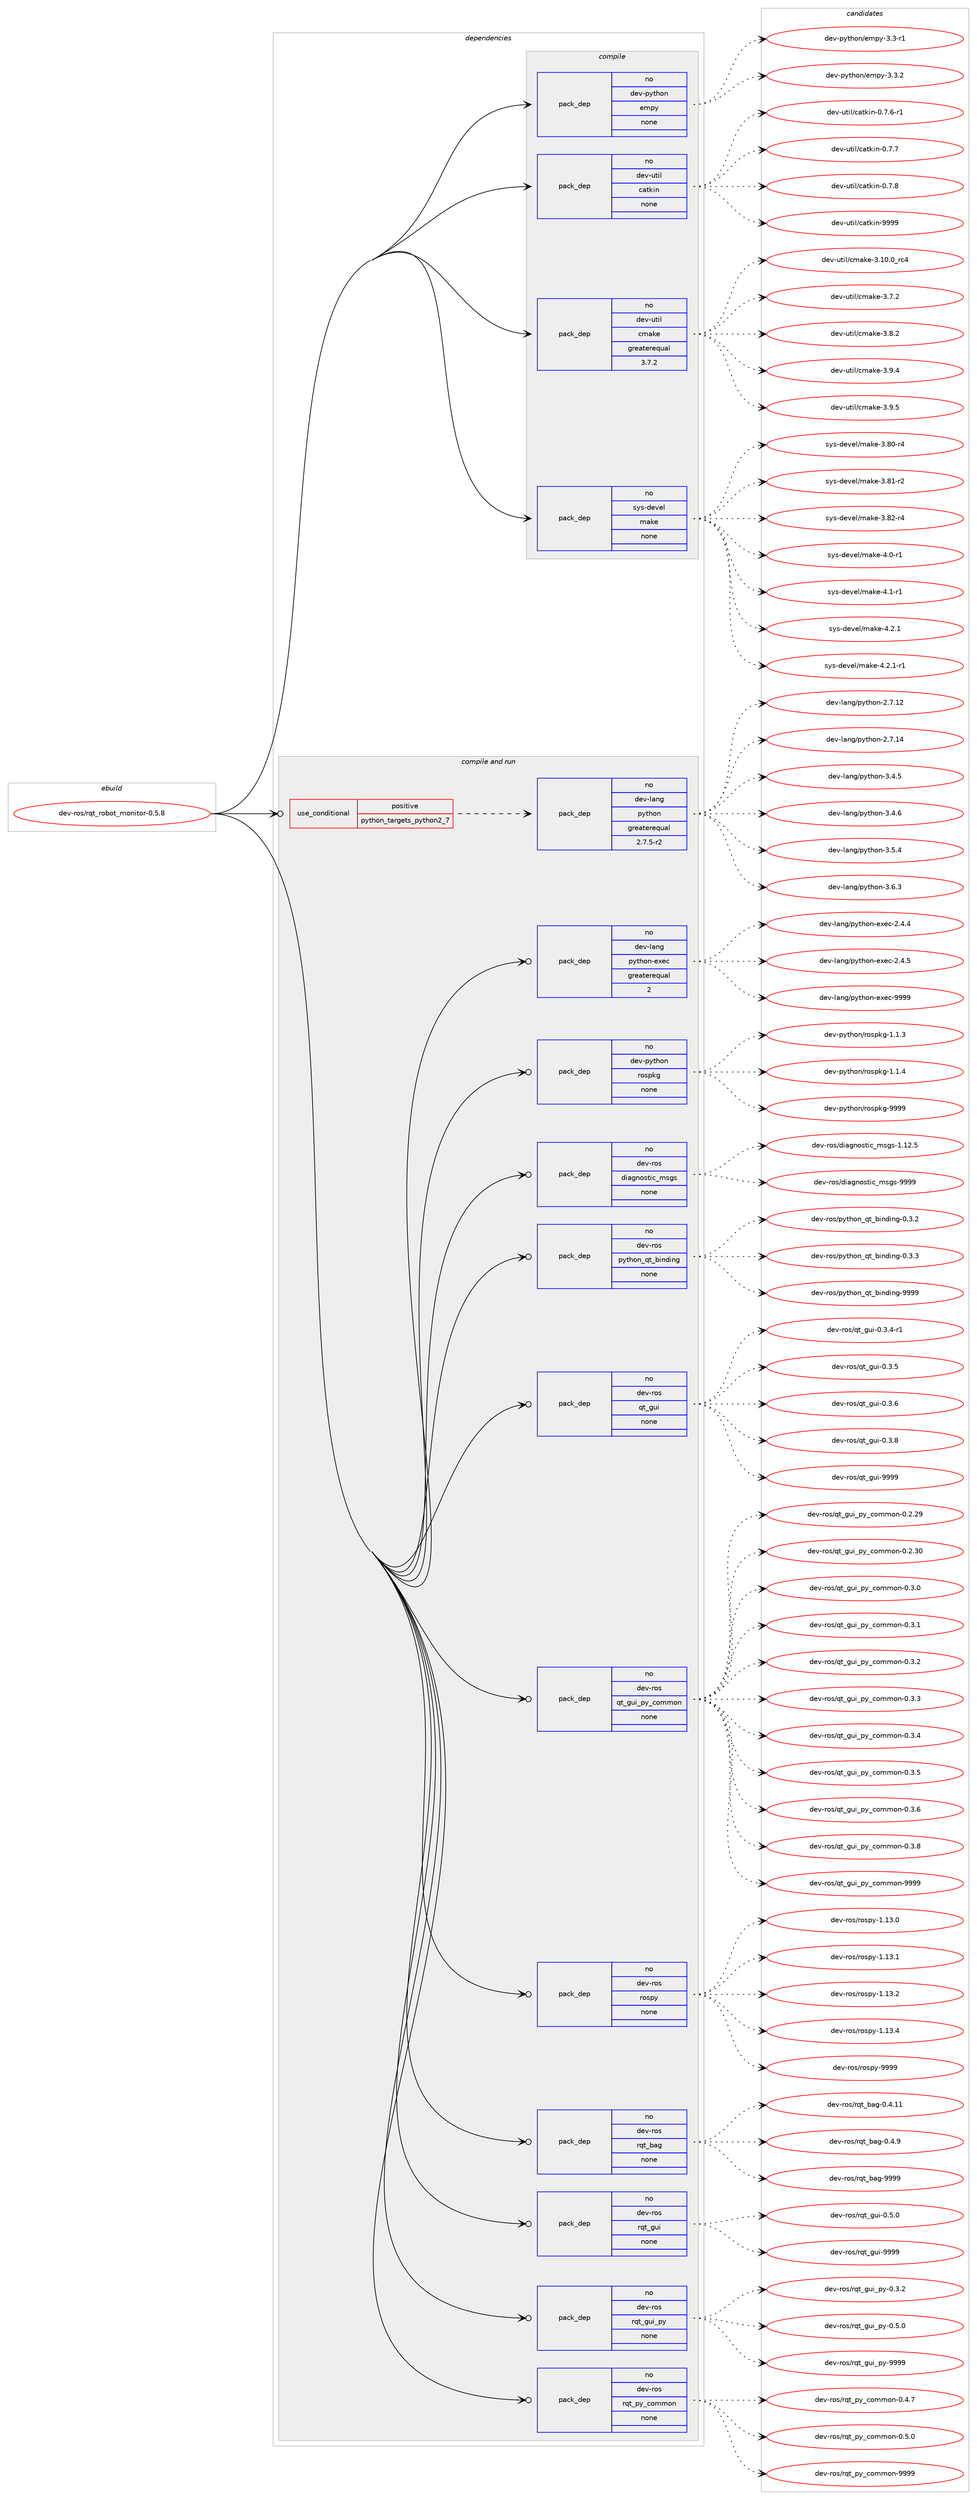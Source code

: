digraph prolog {

# *************
# Graph options
# *************

newrank=true;
concentrate=true;
compound=true;
graph [rankdir=LR,fontname=Helvetica,fontsize=10,ranksep=1.5];#, ranksep=2.5, nodesep=0.2];
edge  [arrowhead=vee];
node  [fontname=Helvetica,fontsize=10];

# **********
# The ebuild
# **********

subgraph cluster_leftcol {
color=gray;
rank=same;
label=<<i>ebuild</i>>;
id [label="dev-ros/rqt_robot_monitor-0.5.8", color=red, width=4, href="../dev-ros/rqt_robot_monitor-0.5.8.svg"];
}

# ****************
# The dependencies
# ****************

subgraph cluster_midcol {
color=gray;
label=<<i>dependencies</i>>;
subgraph cluster_compile {
fillcolor="#eeeeee";
style=filled;
label=<<i>compile</i>>;
subgraph pack162288 {
dependency213377 [label=<<TABLE BORDER="0" CELLBORDER="1" CELLSPACING="0" CELLPADDING="4" WIDTH="220"><TR><TD ROWSPAN="6" CELLPADDING="30">pack_dep</TD></TR><TR><TD WIDTH="110">no</TD></TR><TR><TD>dev-python</TD></TR><TR><TD>empy</TD></TR><TR><TD>none</TD></TR><TR><TD></TD></TR></TABLE>>, shape=none, color=blue];
}
id:e -> dependency213377:w [weight=20,style="solid",arrowhead="vee"];
subgraph pack162289 {
dependency213378 [label=<<TABLE BORDER="0" CELLBORDER="1" CELLSPACING="0" CELLPADDING="4" WIDTH="220"><TR><TD ROWSPAN="6" CELLPADDING="30">pack_dep</TD></TR><TR><TD WIDTH="110">no</TD></TR><TR><TD>dev-util</TD></TR><TR><TD>catkin</TD></TR><TR><TD>none</TD></TR><TR><TD></TD></TR></TABLE>>, shape=none, color=blue];
}
id:e -> dependency213378:w [weight=20,style="solid",arrowhead="vee"];
subgraph pack162290 {
dependency213379 [label=<<TABLE BORDER="0" CELLBORDER="1" CELLSPACING="0" CELLPADDING="4" WIDTH="220"><TR><TD ROWSPAN="6" CELLPADDING="30">pack_dep</TD></TR><TR><TD WIDTH="110">no</TD></TR><TR><TD>dev-util</TD></TR><TR><TD>cmake</TD></TR><TR><TD>greaterequal</TD></TR><TR><TD>3.7.2</TD></TR></TABLE>>, shape=none, color=blue];
}
id:e -> dependency213379:w [weight=20,style="solid",arrowhead="vee"];
subgraph pack162291 {
dependency213380 [label=<<TABLE BORDER="0" CELLBORDER="1" CELLSPACING="0" CELLPADDING="4" WIDTH="220"><TR><TD ROWSPAN="6" CELLPADDING="30">pack_dep</TD></TR><TR><TD WIDTH="110">no</TD></TR><TR><TD>sys-devel</TD></TR><TR><TD>make</TD></TR><TR><TD>none</TD></TR><TR><TD></TD></TR></TABLE>>, shape=none, color=blue];
}
id:e -> dependency213380:w [weight=20,style="solid",arrowhead="vee"];
}
subgraph cluster_compileandrun {
fillcolor="#eeeeee";
style=filled;
label=<<i>compile and run</i>>;
subgraph cond47099 {
dependency213381 [label=<<TABLE BORDER="0" CELLBORDER="1" CELLSPACING="0" CELLPADDING="4"><TR><TD ROWSPAN="3" CELLPADDING="10">use_conditional</TD></TR><TR><TD>positive</TD></TR><TR><TD>python_targets_python2_7</TD></TR></TABLE>>, shape=none, color=red];
subgraph pack162292 {
dependency213382 [label=<<TABLE BORDER="0" CELLBORDER="1" CELLSPACING="0" CELLPADDING="4" WIDTH="220"><TR><TD ROWSPAN="6" CELLPADDING="30">pack_dep</TD></TR><TR><TD WIDTH="110">no</TD></TR><TR><TD>dev-lang</TD></TR><TR><TD>python</TD></TR><TR><TD>greaterequal</TD></TR><TR><TD>2.7.5-r2</TD></TR></TABLE>>, shape=none, color=blue];
}
dependency213381:e -> dependency213382:w [weight=20,style="dashed",arrowhead="vee"];
}
id:e -> dependency213381:w [weight=20,style="solid",arrowhead="odotvee"];
subgraph pack162293 {
dependency213383 [label=<<TABLE BORDER="0" CELLBORDER="1" CELLSPACING="0" CELLPADDING="4" WIDTH="220"><TR><TD ROWSPAN="6" CELLPADDING="30">pack_dep</TD></TR><TR><TD WIDTH="110">no</TD></TR><TR><TD>dev-lang</TD></TR><TR><TD>python-exec</TD></TR><TR><TD>greaterequal</TD></TR><TR><TD>2</TD></TR></TABLE>>, shape=none, color=blue];
}
id:e -> dependency213383:w [weight=20,style="solid",arrowhead="odotvee"];
subgraph pack162294 {
dependency213384 [label=<<TABLE BORDER="0" CELLBORDER="1" CELLSPACING="0" CELLPADDING="4" WIDTH="220"><TR><TD ROWSPAN="6" CELLPADDING="30">pack_dep</TD></TR><TR><TD WIDTH="110">no</TD></TR><TR><TD>dev-python</TD></TR><TR><TD>rospkg</TD></TR><TR><TD>none</TD></TR><TR><TD></TD></TR></TABLE>>, shape=none, color=blue];
}
id:e -> dependency213384:w [weight=20,style="solid",arrowhead="odotvee"];
subgraph pack162295 {
dependency213385 [label=<<TABLE BORDER="0" CELLBORDER="1" CELLSPACING="0" CELLPADDING="4" WIDTH="220"><TR><TD ROWSPAN="6" CELLPADDING="30">pack_dep</TD></TR><TR><TD WIDTH="110">no</TD></TR><TR><TD>dev-ros</TD></TR><TR><TD>diagnostic_msgs</TD></TR><TR><TD>none</TD></TR><TR><TD></TD></TR></TABLE>>, shape=none, color=blue];
}
id:e -> dependency213385:w [weight=20,style="solid",arrowhead="odotvee"];
subgraph pack162296 {
dependency213386 [label=<<TABLE BORDER="0" CELLBORDER="1" CELLSPACING="0" CELLPADDING="4" WIDTH="220"><TR><TD ROWSPAN="6" CELLPADDING="30">pack_dep</TD></TR><TR><TD WIDTH="110">no</TD></TR><TR><TD>dev-ros</TD></TR><TR><TD>python_qt_binding</TD></TR><TR><TD>none</TD></TR><TR><TD></TD></TR></TABLE>>, shape=none, color=blue];
}
id:e -> dependency213386:w [weight=20,style="solid",arrowhead="odotvee"];
subgraph pack162297 {
dependency213387 [label=<<TABLE BORDER="0" CELLBORDER="1" CELLSPACING="0" CELLPADDING="4" WIDTH="220"><TR><TD ROWSPAN="6" CELLPADDING="30">pack_dep</TD></TR><TR><TD WIDTH="110">no</TD></TR><TR><TD>dev-ros</TD></TR><TR><TD>qt_gui</TD></TR><TR><TD>none</TD></TR><TR><TD></TD></TR></TABLE>>, shape=none, color=blue];
}
id:e -> dependency213387:w [weight=20,style="solid",arrowhead="odotvee"];
subgraph pack162298 {
dependency213388 [label=<<TABLE BORDER="0" CELLBORDER="1" CELLSPACING="0" CELLPADDING="4" WIDTH="220"><TR><TD ROWSPAN="6" CELLPADDING="30">pack_dep</TD></TR><TR><TD WIDTH="110">no</TD></TR><TR><TD>dev-ros</TD></TR><TR><TD>qt_gui_py_common</TD></TR><TR><TD>none</TD></TR><TR><TD></TD></TR></TABLE>>, shape=none, color=blue];
}
id:e -> dependency213388:w [weight=20,style="solid",arrowhead="odotvee"];
subgraph pack162299 {
dependency213389 [label=<<TABLE BORDER="0" CELLBORDER="1" CELLSPACING="0" CELLPADDING="4" WIDTH="220"><TR><TD ROWSPAN="6" CELLPADDING="30">pack_dep</TD></TR><TR><TD WIDTH="110">no</TD></TR><TR><TD>dev-ros</TD></TR><TR><TD>rospy</TD></TR><TR><TD>none</TD></TR><TR><TD></TD></TR></TABLE>>, shape=none, color=blue];
}
id:e -> dependency213389:w [weight=20,style="solid",arrowhead="odotvee"];
subgraph pack162300 {
dependency213390 [label=<<TABLE BORDER="0" CELLBORDER="1" CELLSPACING="0" CELLPADDING="4" WIDTH="220"><TR><TD ROWSPAN="6" CELLPADDING="30">pack_dep</TD></TR><TR><TD WIDTH="110">no</TD></TR><TR><TD>dev-ros</TD></TR><TR><TD>rqt_bag</TD></TR><TR><TD>none</TD></TR><TR><TD></TD></TR></TABLE>>, shape=none, color=blue];
}
id:e -> dependency213390:w [weight=20,style="solid",arrowhead="odotvee"];
subgraph pack162301 {
dependency213391 [label=<<TABLE BORDER="0" CELLBORDER="1" CELLSPACING="0" CELLPADDING="4" WIDTH="220"><TR><TD ROWSPAN="6" CELLPADDING="30">pack_dep</TD></TR><TR><TD WIDTH="110">no</TD></TR><TR><TD>dev-ros</TD></TR><TR><TD>rqt_gui</TD></TR><TR><TD>none</TD></TR><TR><TD></TD></TR></TABLE>>, shape=none, color=blue];
}
id:e -> dependency213391:w [weight=20,style="solid",arrowhead="odotvee"];
subgraph pack162302 {
dependency213392 [label=<<TABLE BORDER="0" CELLBORDER="1" CELLSPACING="0" CELLPADDING="4" WIDTH="220"><TR><TD ROWSPAN="6" CELLPADDING="30">pack_dep</TD></TR><TR><TD WIDTH="110">no</TD></TR><TR><TD>dev-ros</TD></TR><TR><TD>rqt_gui_py</TD></TR><TR><TD>none</TD></TR><TR><TD></TD></TR></TABLE>>, shape=none, color=blue];
}
id:e -> dependency213392:w [weight=20,style="solid",arrowhead="odotvee"];
subgraph pack162303 {
dependency213393 [label=<<TABLE BORDER="0" CELLBORDER="1" CELLSPACING="0" CELLPADDING="4" WIDTH="220"><TR><TD ROWSPAN="6" CELLPADDING="30">pack_dep</TD></TR><TR><TD WIDTH="110">no</TD></TR><TR><TD>dev-ros</TD></TR><TR><TD>rqt_py_common</TD></TR><TR><TD>none</TD></TR><TR><TD></TD></TR></TABLE>>, shape=none, color=blue];
}
id:e -> dependency213393:w [weight=20,style="solid",arrowhead="odotvee"];
}
subgraph cluster_run {
fillcolor="#eeeeee";
style=filled;
label=<<i>run</i>>;
}
}

# **************
# The candidates
# **************

subgraph cluster_choices {
rank=same;
color=gray;
label=<<i>candidates</i>>;

subgraph choice162288 {
color=black;
nodesep=1;
choice1001011184511212111610411111047101109112121455146514511449 [label="dev-python/empy-3.3-r1", color=red, width=4,href="../dev-python/empy-3.3-r1.svg"];
choice1001011184511212111610411111047101109112121455146514650 [label="dev-python/empy-3.3.2", color=red, width=4,href="../dev-python/empy-3.3.2.svg"];
dependency213377:e -> choice1001011184511212111610411111047101109112121455146514511449:w [style=dotted,weight="100"];
dependency213377:e -> choice1001011184511212111610411111047101109112121455146514650:w [style=dotted,weight="100"];
}
subgraph choice162289 {
color=black;
nodesep=1;
choice100101118451171161051084799971161071051104548465546544511449 [label="dev-util/catkin-0.7.6-r1", color=red, width=4,href="../dev-util/catkin-0.7.6-r1.svg"];
choice10010111845117116105108479997116107105110454846554655 [label="dev-util/catkin-0.7.7", color=red, width=4,href="../dev-util/catkin-0.7.7.svg"];
choice10010111845117116105108479997116107105110454846554656 [label="dev-util/catkin-0.7.8", color=red, width=4,href="../dev-util/catkin-0.7.8.svg"];
choice100101118451171161051084799971161071051104557575757 [label="dev-util/catkin-9999", color=red, width=4,href="../dev-util/catkin-9999.svg"];
dependency213378:e -> choice100101118451171161051084799971161071051104548465546544511449:w [style=dotted,weight="100"];
dependency213378:e -> choice10010111845117116105108479997116107105110454846554655:w [style=dotted,weight="100"];
dependency213378:e -> choice10010111845117116105108479997116107105110454846554656:w [style=dotted,weight="100"];
dependency213378:e -> choice100101118451171161051084799971161071051104557575757:w [style=dotted,weight="100"];
}
subgraph choice162290 {
color=black;
nodesep=1;
choice1001011184511711610510847991099710710145514649484648951149952 [label="dev-util/cmake-3.10.0_rc4", color=red, width=4,href="../dev-util/cmake-3.10.0_rc4.svg"];
choice10010111845117116105108479910997107101455146554650 [label="dev-util/cmake-3.7.2", color=red, width=4,href="../dev-util/cmake-3.7.2.svg"];
choice10010111845117116105108479910997107101455146564650 [label="dev-util/cmake-3.8.2", color=red, width=4,href="../dev-util/cmake-3.8.2.svg"];
choice10010111845117116105108479910997107101455146574652 [label="dev-util/cmake-3.9.4", color=red, width=4,href="../dev-util/cmake-3.9.4.svg"];
choice10010111845117116105108479910997107101455146574653 [label="dev-util/cmake-3.9.5", color=red, width=4,href="../dev-util/cmake-3.9.5.svg"];
dependency213379:e -> choice1001011184511711610510847991099710710145514649484648951149952:w [style=dotted,weight="100"];
dependency213379:e -> choice10010111845117116105108479910997107101455146554650:w [style=dotted,weight="100"];
dependency213379:e -> choice10010111845117116105108479910997107101455146564650:w [style=dotted,weight="100"];
dependency213379:e -> choice10010111845117116105108479910997107101455146574652:w [style=dotted,weight="100"];
dependency213379:e -> choice10010111845117116105108479910997107101455146574653:w [style=dotted,weight="100"];
}
subgraph choice162291 {
color=black;
nodesep=1;
choice11512111545100101118101108471099710710145514656484511452 [label="sys-devel/make-3.80-r4", color=red, width=4,href="../sys-devel/make-3.80-r4.svg"];
choice11512111545100101118101108471099710710145514656494511450 [label="sys-devel/make-3.81-r2", color=red, width=4,href="../sys-devel/make-3.81-r2.svg"];
choice11512111545100101118101108471099710710145514656504511452 [label="sys-devel/make-3.82-r4", color=red, width=4,href="../sys-devel/make-3.82-r4.svg"];
choice115121115451001011181011084710997107101455246484511449 [label="sys-devel/make-4.0-r1", color=red, width=4,href="../sys-devel/make-4.0-r1.svg"];
choice115121115451001011181011084710997107101455246494511449 [label="sys-devel/make-4.1-r1", color=red, width=4,href="../sys-devel/make-4.1-r1.svg"];
choice115121115451001011181011084710997107101455246504649 [label="sys-devel/make-4.2.1", color=red, width=4,href="../sys-devel/make-4.2.1.svg"];
choice1151211154510010111810110847109971071014552465046494511449 [label="sys-devel/make-4.2.1-r1", color=red, width=4,href="../sys-devel/make-4.2.1-r1.svg"];
dependency213380:e -> choice11512111545100101118101108471099710710145514656484511452:w [style=dotted,weight="100"];
dependency213380:e -> choice11512111545100101118101108471099710710145514656494511450:w [style=dotted,weight="100"];
dependency213380:e -> choice11512111545100101118101108471099710710145514656504511452:w [style=dotted,weight="100"];
dependency213380:e -> choice115121115451001011181011084710997107101455246484511449:w [style=dotted,weight="100"];
dependency213380:e -> choice115121115451001011181011084710997107101455246494511449:w [style=dotted,weight="100"];
dependency213380:e -> choice115121115451001011181011084710997107101455246504649:w [style=dotted,weight="100"];
dependency213380:e -> choice1151211154510010111810110847109971071014552465046494511449:w [style=dotted,weight="100"];
}
subgraph choice162292 {
color=black;
nodesep=1;
choice10010111845108971101034711212111610411111045504655464950 [label="dev-lang/python-2.7.12", color=red, width=4,href="../dev-lang/python-2.7.12.svg"];
choice10010111845108971101034711212111610411111045504655464952 [label="dev-lang/python-2.7.14", color=red, width=4,href="../dev-lang/python-2.7.14.svg"];
choice100101118451089711010347112121116104111110455146524653 [label="dev-lang/python-3.4.5", color=red, width=4,href="../dev-lang/python-3.4.5.svg"];
choice100101118451089711010347112121116104111110455146524654 [label="dev-lang/python-3.4.6", color=red, width=4,href="../dev-lang/python-3.4.6.svg"];
choice100101118451089711010347112121116104111110455146534652 [label="dev-lang/python-3.5.4", color=red, width=4,href="../dev-lang/python-3.5.4.svg"];
choice100101118451089711010347112121116104111110455146544651 [label="dev-lang/python-3.6.3", color=red, width=4,href="../dev-lang/python-3.6.3.svg"];
dependency213382:e -> choice10010111845108971101034711212111610411111045504655464950:w [style=dotted,weight="100"];
dependency213382:e -> choice10010111845108971101034711212111610411111045504655464952:w [style=dotted,weight="100"];
dependency213382:e -> choice100101118451089711010347112121116104111110455146524653:w [style=dotted,weight="100"];
dependency213382:e -> choice100101118451089711010347112121116104111110455146524654:w [style=dotted,weight="100"];
dependency213382:e -> choice100101118451089711010347112121116104111110455146534652:w [style=dotted,weight="100"];
dependency213382:e -> choice100101118451089711010347112121116104111110455146544651:w [style=dotted,weight="100"];
}
subgraph choice162293 {
color=black;
nodesep=1;
choice1001011184510897110103471121211161041111104510112010199455046524652 [label="dev-lang/python-exec-2.4.4", color=red, width=4,href="../dev-lang/python-exec-2.4.4.svg"];
choice1001011184510897110103471121211161041111104510112010199455046524653 [label="dev-lang/python-exec-2.4.5", color=red, width=4,href="../dev-lang/python-exec-2.4.5.svg"];
choice10010111845108971101034711212111610411111045101120101994557575757 [label="dev-lang/python-exec-9999", color=red, width=4,href="../dev-lang/python-exec-9999.svg"];
dependency213383:e -> choice1001011184510897110103471121211161041111104510112010199455046524652:w [style=dotted,weight="100"];
dependency213383:e -> choice1001011184510897110103471121211161041111104510112010199455046524653:w [style=dotted,weight="100"];
dependency213383:e -> choice10010111845108971101034711212111610411111045101120101994557575757:w [style=dotted,weight="100"];
}
subgraph choice162294 {
color=black;
nodesep=1;
choice1001011184511212111610411111047114111115112107103454946494651 [label="dev-python/rospkg-1.1.3", color=red, width=4,href="../dev-python/rospkg-1.1.3.svg"];
choice1001011184511212111610411111047114111115112107103454946494652 [label="dev-python/rospkg-1.1.4", color=red, width=4,href="../dev-python/rospkg-1.1.4.svg"];
choice10010111845112121116104111110471141111151121071034557575757 [label="dev-python/rospkg-9999", color=red, width=4,href="../dev-python/rospkg-9999.svg"];
dependency213384:e -> choice1001011184511212111610411111047114111115112107103454946494651:w [style=dotted,weight="100"];
dependency213384:e -> choice1001011184511212111610411111047114111115112107103454946494652:w [style=dotted,weight="100"];
dependency213384:e -> choice10010111845112121116104111110471141111151121071034557575757:w [style=dotted,weight="100"];
}
subgraph choice162295 {
color=black;
nodesep=1;
choice100101118451141111154710010597103110111115116105999510911510311545494649504653 [label="dev-ros/diagnostic_msgs-1.12.5", color=red, width=4,href="../dev-ros/diagnostic_msgs-1.12.5.svg"];
choice10010111845114111115471001059710311011111511610599951091151031154557575757 [label="dev-ros/diagnostic_msgs-9999", color=red, width=4,href="../dev-ros/diagnostic_msgs-9999.svg"];
dependency213385:e -> choice100101118451141111154710010597103110111115116105999510911510311545494649504653:w [style=dotted,weight="100"];
dependency213385:e -> choice10010111845114111115471001059710311011111511610599951091151031154557575757:w [style=dotted,weight="100"];
}
subgraph choice162296 {
color=black;
nodesep=1;
choice1001011184511411111547112121116104111110951131169598105110100105110103454846514650 [label="dev-ros/python_qt_binding-0.3.2", color=red, width=4,href="../dev-ros/python_qt_binding-0.3.2.svg"];
choice1001011184511411111547112121116104111110951131169598105110100105110103454846514651 [label="dev-ros/python_qt_binding-0.3.3", color=red, width=4,href="../dev-ros/python_qt_binding-0.3.3.svg"];
choice10010111845114111115471121211161041111109511311695981051101001051101034557575757 [label="dev-ros/python_qt_binding-9999", color=red, width=4,href="../dev-ros/python_qt_binding-9999.svg"];
dependency213386:e -> choice1001011184511411111547112121116104111110951131169598105110100105110103454846514650:w [style=dotted,weight="100"];
dependency213386:e -> choice1001011184511411111547112121116104111110951131169598105110100105110103454846514651:w [style=dotted,weight="100"];
dependency213386:e -> choice10010111845114111115471121211161041111109511311695981051101001051101034557575757:w [style=dotted,weight="100"];
}
subgraph choice162297 {
color=black;
nodesep=1;
choice1001011184511411111547113116951031171054548465146524511449 [label="dev-ros/qt_gui-0.3.4-r1", color=red, width=4,href="../dev-ros/qt_gui-0.3.4-r1.svg"];
choice100101118451141111154711311695103117105454846514653 [label="dev-ros/qt_gui-0.3.5", color=red, width=4,href="../dev-ros/qt_gui-0.3.5.svg"];
choice100101118451141111154711311695103117105454846514654 [label="dev-ros/qt_gui-0.3.6", color=red, width=4,href="../dev-ros/qt_gui-0.3.6.svg"];
choice100101118451141111154711311695103117105454846514656 [label="dev-ros/qt_gui-0.3.8", color=red, width=4,href="../dev-ros/qt_gui-0.3.8.svg"];
choice1001011184511411111547113116951031171054557575757 [label="dev-ros/qt_gui-9999", color=red, width=4,href="../dev-ros/qt_gui-9999.svg"];
dependency213387:e -> choice1001011184511411111547113116951031171054548465146524511449:w [style=dotted,weight="100"];
dependency213387:e -> choice100101118451141111154711311695103117105454846514653:w [style=dotted,weight="100"];
dependency213387:e -> choice100101118451141111154711311695103117105454846514654:w [style=dotted,weight="100"];
dependency213387:e -> choice100101118451141111154711311695103117105454846514656:w [style=dotted,weight="100"];
dependency213387:e -> choice1001011184511411111547113116951031171054557575757:w [style=dotted,weight="100"];
}
subgraph choice162298 {
color=black;
nodesep=1;
choice10010111845114111115471131169510311710595112121959911110910911111045484650465057 [label="dev-ros/qt_gui_py_common-0.2.29", color=red, width=4,href="../dev-ros/qt_gui_py_common-0.2.29.svg"];
choice10010111845114111115471131169510311710595112121959911110910911111045484650465148 [label="dev-ros/qt_gui_py_common-0.2.30", color=red, width=4,href="../dev-ros/qt_gui_py_common-0.2.30.svg"];
choice100101118451141111154711311695103117105951121219599111109109111110454846514648 [label="dev-ros/qt_gui_py_common-0.3.0", color=red, width=4,href="../dev-ros/qt_gui_py_common-0.3.0.svg"];
choice100101118451141111154711311695103117105951121219599111109109111110454846514649 [label="dev-ros/qt_gui_py_common-0.3.1", color=red, width=4,href="../dev-ros/qt_gui_py_common-0.3.1.svg"];
choice100101118451141111154711311695103117105951121219599111109109111110454846514650 [label="dev-ros/qt_gui_py_common-0.3.2", color=red, width=4,href="../dev-ros/qt_gui_py_common-0.3.2.svg"];
choice100101118451141111154711311695103117105951121219599111109109111110454846514651 [label="dev-ros/qt_gui_py_common-0.3.3", color=red, width=4,href="../dev-ros/qt_gui_py_common-0.3.3.svg"];
choice100101118451141111154711311695103117105951121219599111109109111110454846514652 [label="dev-ros/qt_gui_py_common-0.3.4", color=red, width=4,href="../dev-ros/qt_gui_py_common-0.3.4.svg"];
choice100101118451141111154711311695103117105951121219599111109109111110454846514653 [label="dev-ros/qt_gui_py_common-0.3.5", color=red, width=4,href="../dev-ros/qt_gui_py_common-0.3.5.svg"];
choice100101118451141111154711311695103117105951121219599111109109111110454846514654 [label="dev-ros/qt_gui_py_common-0.3.6", color=red, width=4,href="../dev-ros/qt_gui_py_common-0.3.6.svg"];
choice100101118451141111154711311695103117105951121219599111109109111110454846514656 [label="dev-ros/qt_gui_py_common-0.3.8", color=red, width=4,href="../dev-ros/qt_gui_py_common-0.3.8.svg"];
choice1001011184511411111547113116951031171059511212195991111091091111104557575757 [label="dev-ros/qt_gui_py_common-9999", color=red, width=4,href="../dev-ros/qt_gui_py_common-9999.svg"];
dependency213388:e -> choice10010111845114111115471131169510311710595112121959911110910911111045484650465057:w [style=dotted,weight="100"];
dependency213388:e -> choice10010111845114111115471131169510311710595112121959911110910911111045484650465148:w [style=dotted,weight="100"];
dependency213388:e -> choice100101118451141111154711311695103117105951121219599111109109111110454846514648:w [style=dotted,weight="100"];
dependency213388:e -> choice100101118451141111154711311695103117105951121219599111109109111110454846514649:w [style=dotted,weight="100"];
dependency213388:e -> choice100101118451141111154711311695103117105951121219599111109109111110454846514650:w [style=dotted,weight="100"];
dependency213388:e -> choice100101118451141111154711311695103117105951121219599111109109111110454846514651:w [style=dotted,weight="100"];
dependency213388:e -> choice100101118451141111154711311695103117105951121219599111109109111110454846514652:w [style=dotted,weight="100"];
dependency213388:e -> choice100101118451141111154711311695103117105951121219599111109109111110454846514653:w [style=dotted,weight="100"];
dependency213388:e -> choice100101118451141111154711311695103117105951121219599111109109111110454846514654:w [style=dotted,weight="100"];
dependency213388:e -> choice100101118451141111154711311695103117105951121219599111109109111110454846514656:w [style=dotted,weight="100"];
dependency213388:e -> choice1001011184511411111547113116951031171059511212195991111091091111104557575757:w [style=dotted,weight="100"];
}
subgraph choice162299 {
color=black;
nodesep=1;
choice100101118451141111154711411111511212145494649514648 [label="dev-ros/rospy-1.13.0", color=red, width=4,href="../dev-ros/rospy-1.13.0.svg"];
choice100101118451141111154711411111511212145494649514649 [label="dev-ros/rospy-1.13.1", color=red, width=4,href="../dev-ros/rospy-1.13.1.svg"];
choice100101118451141111154711411111511212145494649514650 [label="dev-ros/rospy-1.13.2", color=red, width=4,href="../dev-ros/rospy-1.13.2.svg"];
choice100101118451141111154711411111511212145494649514652 [label="dev-ros/rospy-1.13.4", color=red, width=4,href="../dev-ros/rospy-1.13.4.svg"];
choice10010111845114111115471141111151121214557575757 [label="dev-ros/rospy-9999", color=red, width=4,href="../dev-ros/rospy-9999.svg"];
dependency213389:e -> choice100101118451141111154711411111511212145494649514648:w [style=dotted,weight="100"];
dependency213389:e -> choice100101118451141111154711411111511212145494649514649:w [style=dotted,weight="100"];
dependency213389:e -> choice100101118451141111154711411111511212145494649514650:w [style=dotted,weight="100"];
dependency213389:e -> choice100101118451141111154711411111511212145494649514652:w [style=dotted,weight="100"];
dependency213389:e -> choice10010111845114111115471141111151121214557575757:w [style=dotted,weight="100"];
}
subgraph choice162300 {
color=black;
nodesep=1;
choice100101118451141111154711411311695989710345484652464949 [label="dev-ros/rqt_bag-0.4.11", color=red, width=4,href="../dev-ros/rqt_bag-0.4.11.svg"];
choice1001011184511411111547114113116959897103454846524657 [label="dev-ros/rqt_bag-0.4.9", color=red, width=4,href="../dev-ros/rqt_bag-0.4.9.svg"];
choice10010111845114111115471141131169598971034557575757 [label="dev-ros/rqt_bag-9999", color=red, width=4,href="../dev-ros/rqt_bag-9999.svg"];
dependency213390:e -> choice100101118451141111154711411311695989710345484652464949:w [style=dotted,weight="100"];
dependency213390:e -> choice1001011184511411111547114113116959897103454846524657:w [style=dotted,weight="100"];
dependency213390:e -> choice10010111845114111115471141131169598971034557575757:w [style=dotted,weight="100"];
}
subgraph choice162301 {
color=black;
nodesep=1;
choice100101118451141111154711411311695103117105454846534648 [label="dev-ros/rqt_gui-0.5.0", color=red, width=4,href="../dev-ros/rqt_gui-0.5.0.svg"];
choice1001011184511411111547114113116951031171054557575757 [label="dev-ros/rqt_gui-9999", color=red, width=4,href="../dev-ros/rqt_gui-9999.svg"];
dependency213391:e -> choice100101118451141111154711411311695103117105454846534648:w [style=dotted,weight="100"];
dependency213391:e -> choice1001011184511411111547114113116951031171054557575757:w [style=dotted,weight="100"];
}
subgraph choice162302 {
color=black;
nodesep=1;
choice10010111845114111115471141131169510311710595112121454846514650 [label="dev-ros/rqt_gui_py-0.3.2", color=red, width=4,href="../dev-ros/rqt_gui_py-0.3.2.svg"];
choice10010111845114111115471141131169510311710595112121454846534648 [label="dev-ros/rqt_gui_py-0.5.0", color=red, width=4,href="../dev-ros/rqt_gui_py-0.5.0.svg"];
choice100101118451141111154711411311695103117105951121214557575757 [label="dev-ros/rqt_gui_py-9999", color=red, width=4,href="../dev-ros/rqt_gui_py-9999.svg"];
dependency213392:e -> choice10010111845114111115471141131169510311710595112121454846514650:w [style=dotted,weight="100"];
dependency213392:e -> choice10010111845114111115471141131169510311710595112121454846534648:w [style=dotted,weight="100"];
dependency213392:e -> choice100101118451141111154711411311695103117105951121214557575757:w [style=dotted,weight="100"];
}
subgraph choice162303 {
color=black;
nodesep=1;
choice1001011184511411111547114113116951121219599111109109111110454846524655 [label="dev-ros/rqt_py_common-0.4.7", color=red, width=4,href="../dev-ros/rqt_py_common-0.4.7.svg"];
choice1001011184511411111547114113116951121219599111109109111110454846534648 [label="dev-ros/rqt_py_common-0.5.0", color=red, width=4,href="../dev-ros/rqt_py_common-0.5.0.svg"];
choice10010111845114111115471141131169511212195991111091091111104557575757 [label="dev-ros/rqt_py_common-9999", color=red, width=4,href="../dev-ros/rqt_py_common-9999.svg"];
dependency213393:e -> choice1001011184511411111547114113116951121219599111109109111110454846524655:w [style=dotted,weight="100"];
dependency213393:e -> choice1001011184511411111547114113116951121219599111109109111110454846534648:w [style=dotted,weight="100"];
dependency213393:e -> choice10010111845114111115471141131169511212195991111091091111104557575757:w [style=dotted,weight="100"];
}
}

}
